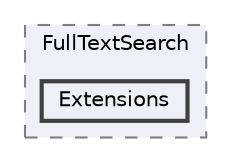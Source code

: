 digraph "Web/Modules/EleWise.ELMA.Documents.Web/FullTextSearch/Extensions"
{
 // LATEX_PDF_SIZE
  bgcolor="transparent";
  edge [fontname=Helvetica,fontsize=10,labelfontname=Helvetica,labelfontsize=10];
  node [fontname=Helvetica,fontsize=10,shape=box,height=0.2,width=0.4];
  compound=true
  subgraph clusterdir_a076539297ccd9c8f491096d3801baf1 {
    graph [ bgcolor="#edf0f7", pencolor="grey50", label="FullTextSearch", fontname=Helvetica,fontsize=10 style="filled,dashed", URL="dir_a076539297ccd9c8f491096d3801baf1.html",tooltip=""]
  dir_8ac0f90022365b4b6842495798d86612 [label="Extensions", fillcolor="#edf0f7", color="grey25", style="filled,bold", URL="dir_8ac0f90022365b4b6842495798d86612.html",tooltip=""];
  }
}
